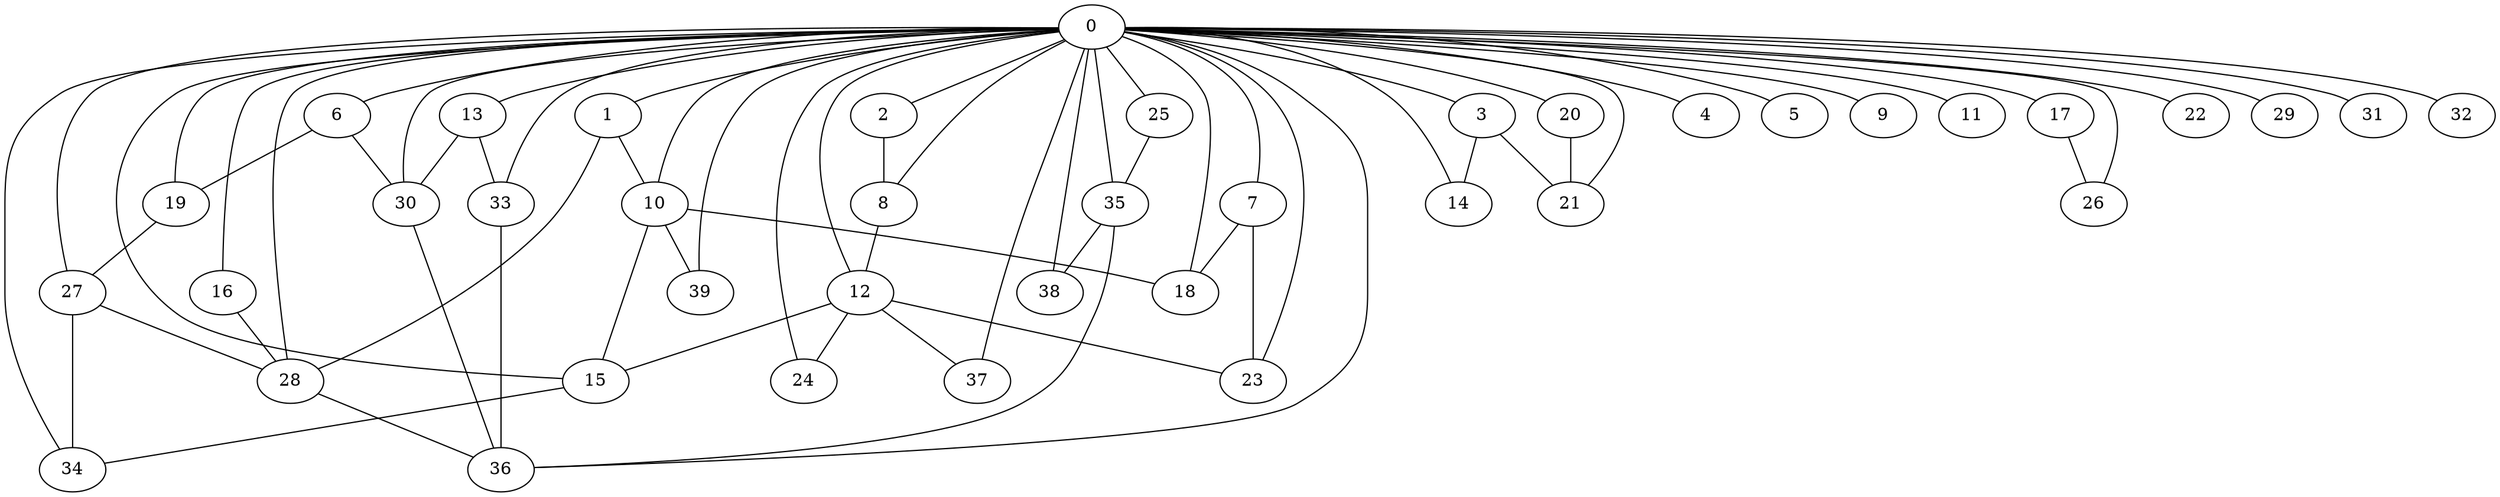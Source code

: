 
graph graphname {
    0 -- 1
0 -- 2
0 -- 3
0 -- 4
0 -- 5
0 -- 6
0 -- 7
0 -- 8
0 -- 9
0 -- 10
0 -- 11
0 -- 12
0 -- 13
0 -- 14
0 -- 15
0 -- 16
0 -- 17
0 -- 18
0 -- 19
0 -- 20
0 -- 21
0 -- 22
0 -- 23
0 -- 24
0 -- 25
0 -- 26
0 -- 27
0 -- 28
0 -- 29
0 -- 30
0 -- 31
0 -- 32
0 -- 33
0 -- 34
0 -- 35
0 -- 36
0 -- 37
0 -- 38
0 -- 39
1 -- 28
1 -- 10
2 -- 8
3 -- 14
3 -- 21
6 -- 30
6 -- 19
7 -- 23
7 -- 18
8 -- 12
10 -- 15
10 -- 18
10 -- 39
12 -- 24
12 -- 37
12 -- 15
12 -- 23
13 -- 33
13 -- 30
15 -- 34
16 -- 28
17 -- 26
19 -- 27
20 -- 21
25 -- 35
27 -- 28
27 -- 34
28 -- 36
30 -- 36
33 -- 36
35 -- 36
35 -- 38

}
